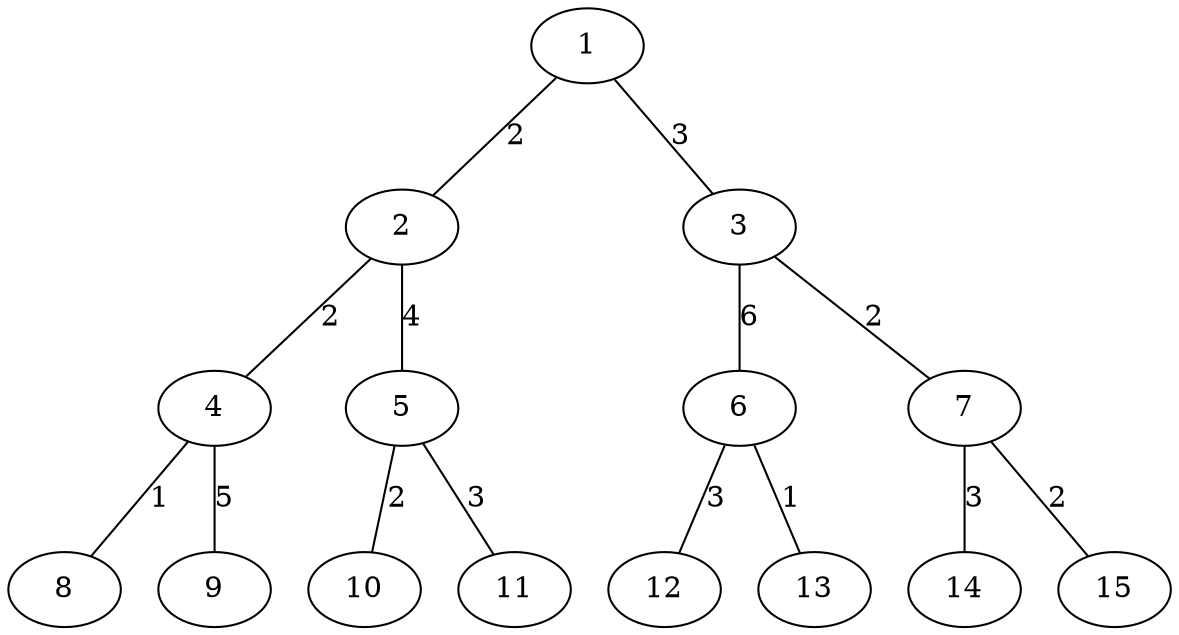 graph { 
    1 [label="1"]
    2 [label="2"]
    3 [label="3"]
    4 [label="4"]
    5 [label="5"]
    6 [label="6"]
    7 [label="7"]
    8 [label="8"]
    9 [label="9"]
    10 [label="10"]
    11 [label="11"]
    12 [label="12"]
    13 [label="13"]
    14 [label="14"]
    15 [label="15"]
    1 -- 2 [label="2"]
    1 -- 3 [label="3"]
    2 -- 4 [label="2"]
    2 -- 5 [label="4"]
    4 -- 8 [label="1"]
    4 -- 9 [label="5"]
    5 -- 10 [label="2"]
    5 -- 11 [label="3"]
    3 -- 6 [label="6"]
    3 -- 7 [label="2"]
    6 -- 12 [label="3"]
    6 -- 13 [label="1"]
    7 -- 14 [label="3"]
    7 -- 15 [label="2"]
}